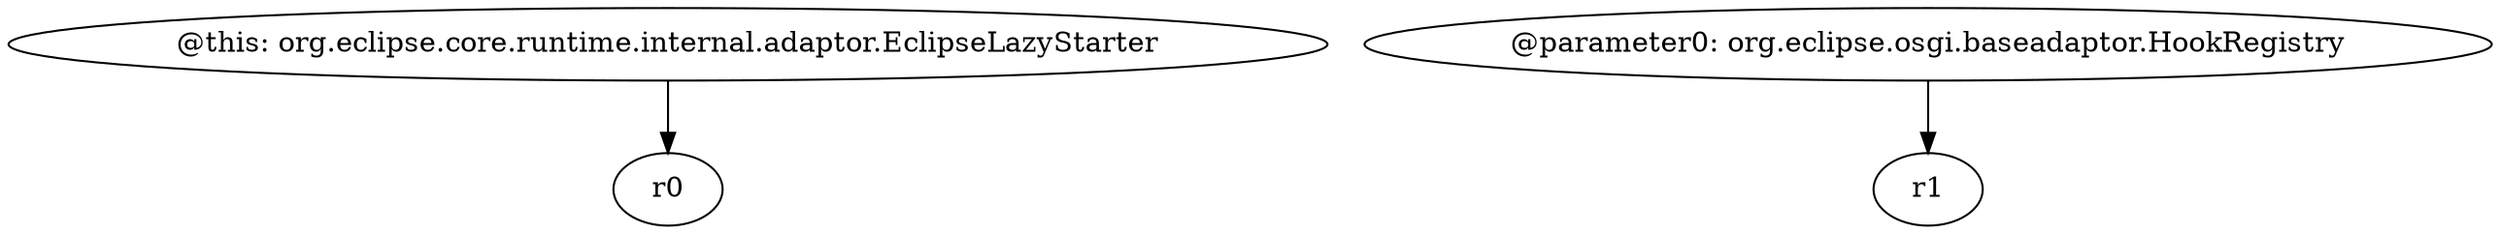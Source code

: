 digraph g {
0[label="@this: org.eclipse.core.runtime.internal.adaptor.EclipseLazyStarter"]
1[label="r0"]
0->1[label=""]
2[label="@parameter0: org.eclipse.osgi.baseadaptor.HookRegistry"]
3[label="r1"]
2->3[label=""]
}